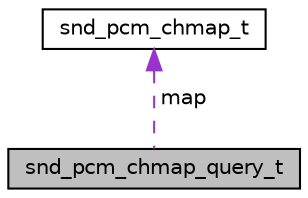 digraph "snd_pcm_chmap_query_t"
{
  edge [fontname="Helvetica",fontsize="10",labelfontname="Helvetica",labelfontsize="10"];
  node [fontname="Helvetica",fontsize="10",shape=record];
  Node1 [label="snd_pcm_chmap_query_t",height=0.2,width=0.4,color="black", fillcolor="grey75", style="filled", fontcolor="black"];
  Node2 -> Node1 [dir="back",color="darkorchid3",fontsize="10",style="dashed",label=" map" ,fontname="Helvetica"];
  Node2 [label="snd_pcm_chmap_t",height=0.2,width=0.4,color="black", fillcolor="white", style="filled",URL="$structsnd__pcm__chmap__t.html"];
}
